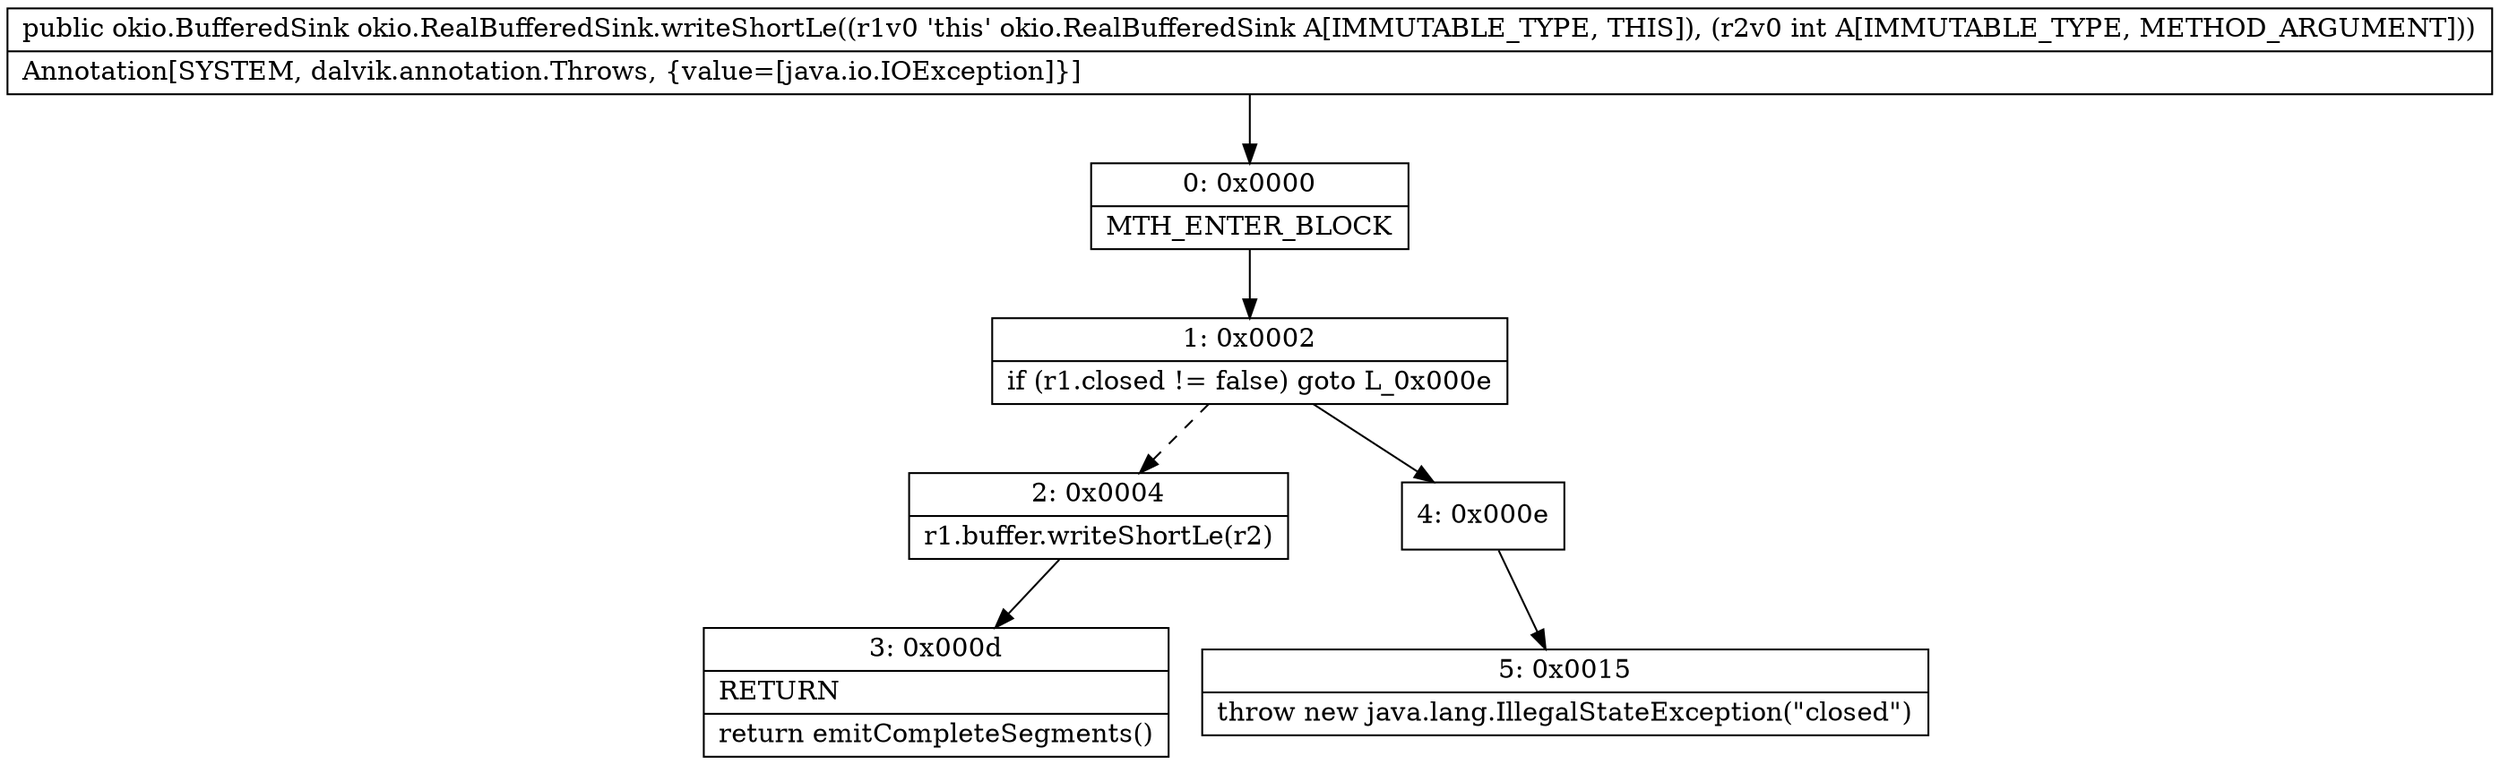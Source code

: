 digraph "CFG forokio.RealBufferedSink.writeShortLe(I)Lokio\/BufferedSink;" {
Node_0 [shape=record,label="{0\:\ 0x0000|MTH_ENTER_BLOCK\l}"];
Node_1 [shape=record,label="{1\:\ 0x0002|if (r1.closed != false) goto L_0x000e\l}"];
Node_2 [shape=record,label="{2\:\ 0x0004|r1.buffer.writeShortLe(r2)\l}"];
Node_3 [shape=record,label="{3\:\ 0x000d|RETURN\l|return emitCompleteSegments()\l}"];
Node_4 [shape=record,label="{4\:\ 0x000e}"];
Node_5 [shape=record,label="{5\:\ 0x0015|throw new java.lang.IllegalStateException(\"closed\")\l}"];
MethodNode[shape=record,label="{public okio.BufferedSink okio.RealBufferedSink.writeShortLe((r1v0 'this' okio.RealBufferedSink A[IMMUTABLE_TYPE, THIS]), (r2v0 int A[IMMUTABLE_TYPE, METHOD_ARGUMENT]))  | Annotation[SYSTEM, dalvik.annotation.Throws, \{value=[java.io.IOException]\}]\l}"];
MethodNode -> Node_0;
Node_0 -> Node_1;
Node_1 -> Node_2[style=dashed];
Node_1 -> Node_4;
Node_2 -> Node_3;
Node_4 -> Node_5;
}


